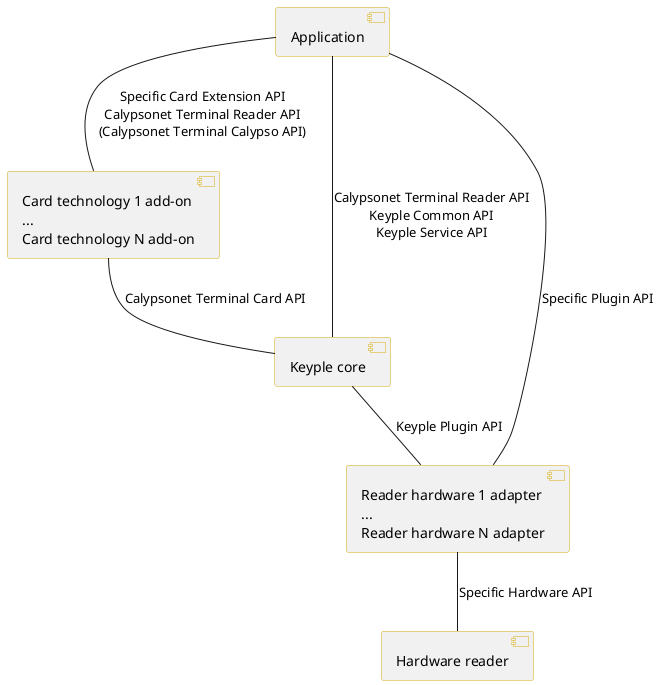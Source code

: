 @startuml
' == THEME ==

'Couleurs issues de : https://htmlcolorcodes.com/fr/tableau-de-couleur/tableau-de-couleur-design-plat/
skinparam Shadowing false
skinparam component {
    BorderColor #D4AC0D
    ' Red
    BackgroundColor<<red>> #FDEDEC
    BorderColor<<red>> #E74C3C
    ' Purple
    BackgroundColor<<purple>> #F4ECF7
    BorderColor<<purple>> #8E44AD
    ' blue
    BackgroundColor<<blue>> #EBF5FB
    BorderColor<<blue>> #3498DB
    ' Green
    BackgroundColor<<green>> #E9F7EF
    BorderColor<<green>> #27AE60
    ' Grey
    BackgroundColor<<grey>> #EAECEE
    BorderColor<<grey>> #2C3E50
}
hide <<red>> stereotype
hide <<purple>> stereotype
hide <<blue>> stereotype
hide <<green>> stereotype
hide <<grey>> stereotype

' == CONTENT ==

[Application] as app
[Card technology 1 add-on\n...\nCard technology N add-on] as cards
[Keyple core] as core
[Reader hardware 1 adapter\n...\nReader hardware N adapter] as plugins
[Hardware reader] as hardware

app -- cards : Specific Card Extension API\nCalypsonet Terminal Reader API\n(Calypsonet Terminal Calypso API)
app -- core : Calypsonet Terminal Reader API\nKeyple Common API\nKeyple Service API
app -- plugins : Specific Plugin API

cards -- core : Calypsonet Terminal Card API

core -- plugins : Keyple Plugin API

plugins -- hardware : Specific Hardware API

@enduml